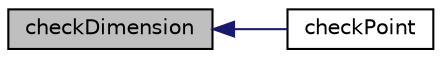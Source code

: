 digraph "checkDimension"
{
  edge [fontname="Helvetica",fontsize="10",labelfontname="Helvetica",labelfontsize="10"];
  node [fontname="Helvetica",fontsize="10",shape=record];
  rankdir="LR";
  Node1 [label="checkDimension",height=0.2,width=0.4,color="black", fillcolor="grey75", style="filled", fontcolor="black"];
  Node1 -> Node2 [dir="back",color="midnightblue",fontsize="10",style="solid",fontname="Helvetica"];
  Node2 [label="checkPoint",height=0.2,width=0.4,color="black", fillcolor="white", style="filled",URL="$IcebridgeReaderTest_8cpp.html#a01e44cae19992987203bbce0525d78a3"];
}
